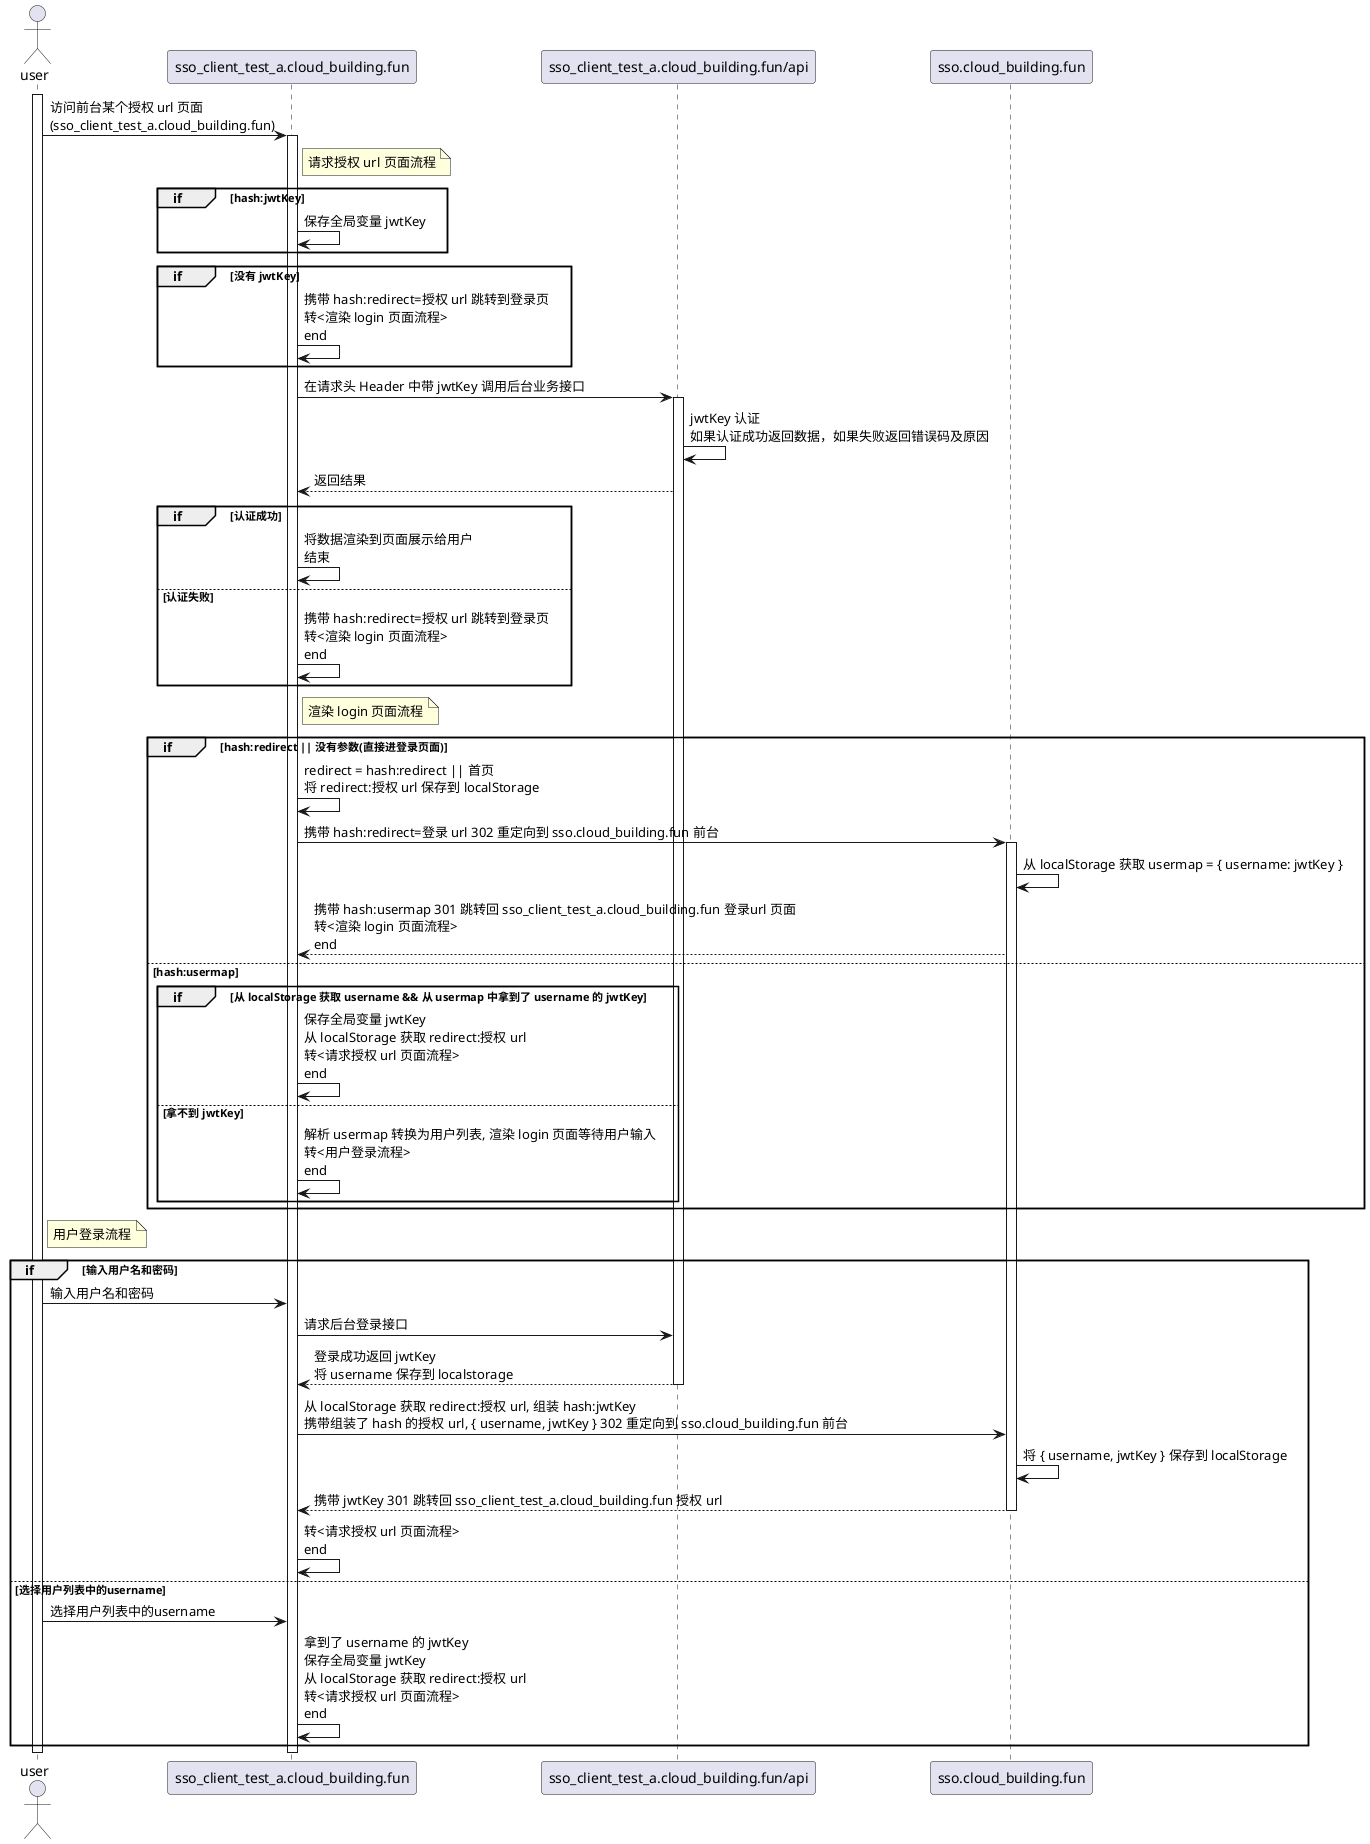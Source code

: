 @startuml sso
actor                        user
participant "sso_client_test_a.cloud_building.fun" as       webA
participant "sso_client_test_a.cloud_building.fun/api" as   sevA
participant "sso.cloud_building.fun" as     webS

activate user
user -> webA: 访问前台某个授权 url 页面\n(sso_client_test_a.cloud_building.fun)

note right of webA: 请求授权 url 页面流程
group if [hash:jwtKey]
  activate webA
  webA -> webA: 保存全局变量 jwtKey
end

group if [没有 jwtKey]
  webA -> webA: 携带 hash:redirect=授权 url 跳转到登录页\n转<渲染 login 页面流程>\nend
end

webA -> sevA: 在请求头 Header 中带 jwtKey 调用后台业务接口

activate sevA
sevA -> sevA: jwtKey 认证\n如果认证成功返回数据，如果失败返回错误码及原因
sevA --> webA: 返回结果

group if [认证成功]
  webA -> webA: 将数据渲染到页面展示给用户\n结束
else 认证失败
  webA -> webA: 携带 hash:redirect=授权 url 跳转到登录页\n转<渲染 login 页面流程>\nend
end

note right of webA: 渲染 login 页面流程

group if [hash:redirect || 没有参数(直接进登录页面)]
  webA -> webA: redirect = hash:redirect || 首页\n将 redirect:授权 url 保存到 localStorage
  webA -> webS: 携带 hash:redirect=登录 url 302 重定向到 sso.cloud_building.fun 前台
  
  activate webS
  webS -> webS: 从 localStorage 获取 usermap = { username: jwtKey }
  webS --> webA: 携带 hash:usermap 301 跳转回 sso_client_test_a.cloud_building.fun 登录url 页面\n转<渲染 login 页面流程>\nend
else hash:usermap
  group if [从 localStorage 获取 username && 从 usermap 中拿到了 username 的 jwtKey]
    webA -> webA: 保存全局变量 jwtKey\n从 localStorage 获取 redirect:授权 url\n转<请求授权 url 页面流程>\nend
  else 拿不到 jwtKey
    webA -> webA: 解析 usermap 转换为用户列表, 渲染 login 页面等待用户输入\n转<用户登录流程>\nend
  end
end

note right of user: 用户登录流程

group if [输入用户名和密码]
  user -> webA: 输入用户名和密码
  webA -> sevA: 请求后台登录接口
  sevA --> webA: 登录成功返回 jwtKey\n将 username 保存到 localstorage
  deactivate sevA

  webA -> webS: 从 localStorage 获取 redirect:授权 url, 组装 hash:jwtKey\n携带组装了 hash 的授权 url, { username, jwtKey } 302 重定向到 sso.cloud_building.fun 前台
  webS -> webS: 将 { username, jwtKey } 保存到 localStorage
  webS --> webA: 携带 jwtKey 301 跳转回 sso_client_test_a.cloud_building.fun 授权 url
  deactivate webS

  webA -> webA: 转<请求授权 url 页面流程>\nend
else 选择用户列表中的username
  user -> webA: 选择用户列表中的username
  webA -> webA: 拿到了 username 的 jwtKey\n保存全局变量 jwtKey\n从 localStorage 获取 redirect:授权 url\n转<请求授权 url 页面流程>\nend
end

deactivate webA
deactivate user
@enduml